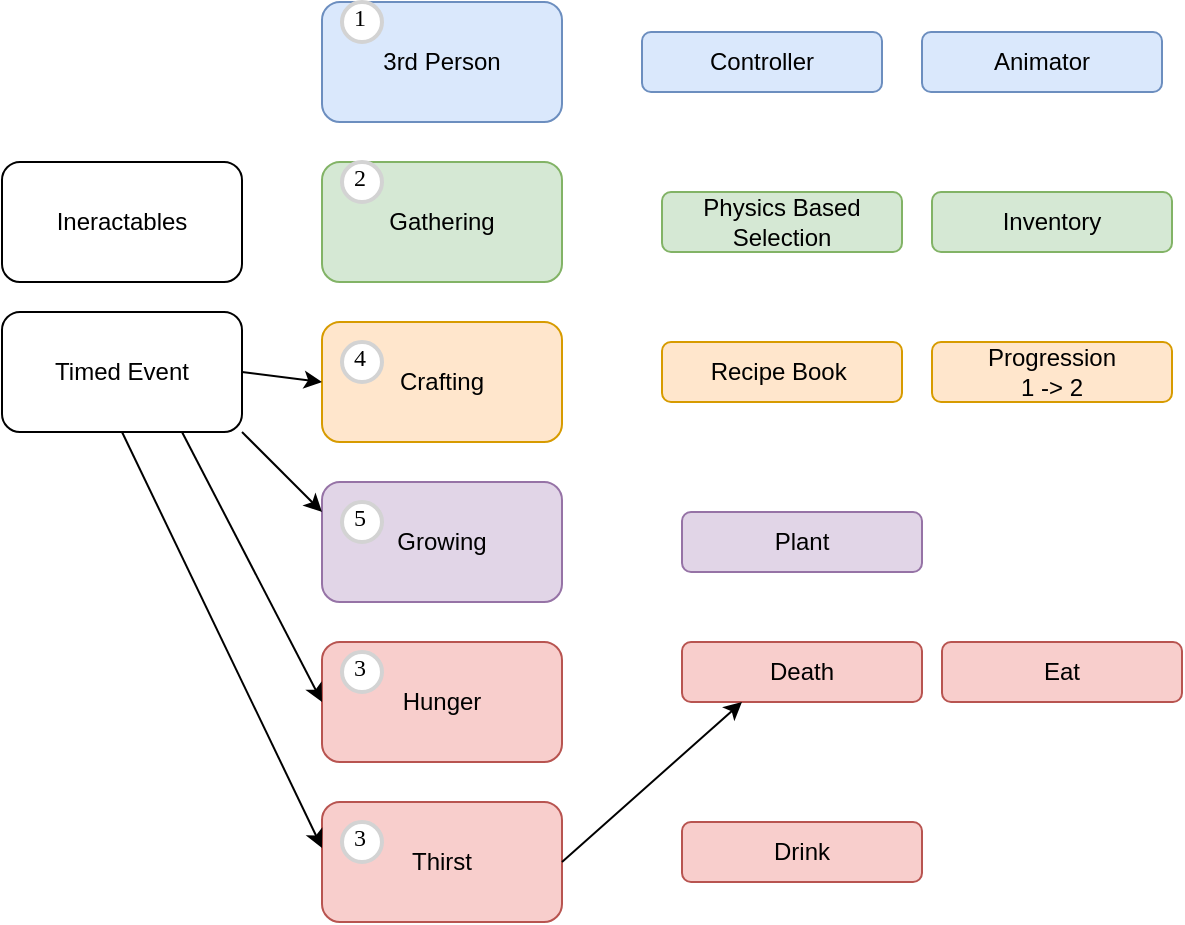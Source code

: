 <mxfile version="24.4.0" type="device" pages="4">
  <diagram name="Systems" id="SdEE0t2-WnKAj0X8NB9g">
    <mxGraphModel dx="2276" dy="803" grid="1" gridSize="10" guides="1" tooltips="1" connect="1" arrows="1" fold="1" page="1" pageScale="1" pageWidth="850" pageHeight="1100" math="0" shadow="0">
      <root>
        <mxCell id="0" />
        <mxCell id="1" parent="0" />
        <mxCell id="Hed4f5qXidcaYwtC0BpA-1" value="3rd Person" style="rounded=1;whiteSpace=wrap;html=1;fillColor=#dae8fc;strokeColor=#6c8ebf;" parent="1" vertex="1">
          <mxGeometry x="120" y="40" width="120" height="60" as="geometry" />
        </mxCell>
        <mxCell id="Hed4f5qXidcaYwtC0BpA-2" value="Gathering" style="rounded=1;whiteSpace=wrap;html=1;fillColor=#d5e8d4;strokeColor=#82b366;" parent="1" vertex="1">
          <mxGeometry x="120" y="120" width="120" height="60" as="geometry" />
        </mxCell>
        <mxCell id="Hed4f5qXidcaYwtC0BpA-3" value="Crafting" style="rounded=1;whiteSpace=wrap;html=1;fillColor=#ffe6cc;strokeColor=#d79b00;" parent="1" vertex="1">
          <mxGeometry x="120" y="200" width="120" height="60" as="geometry" />
        </mxCell>
        <mxCell id="Hed4f5qXidcaYwtC0BpA-4" value="Growing" style="rounded=1;whiteSpace=wrap;html=1;fillColor=#e1d5e7;strokeColor=#9673a6;" parent="1" vertex="1">
          <mxGeometry x="120" y="280" width="120" height="60" as="geometry" />
        </mxCell>
        <mxCell id="Hed4f5qXidcaYwtC0BpA-5" value="Hunger" style="rounded=1;whiteSpace=wrap;html=1;fillColor=#f8cecc;strokeColor=#b85450;" parent="1" vertex="1">
          <mxGeometry x="120" y="360" width="120" height="60" as="geometry" />
        </mxCell>
        <mxCell id="Hed4f5qXidcaYwtC0BpA-6" value="Thirst" style="rounded=1;whiteSpace=wrap;html=1;fillColor=#f8cecc;strokeColor=#b85450;" parent="1" vertex="1">
          <mxGeometry x="120" y="440" width="120" height="60" as="geometry" />
        </mxCell>
        <mxCell id="Hed4f5qXidcaYwtC0BpA-7" value="Controller" style="rounded=1;whiteSpace=wrap;html=1;fillColor=#dae8fc;strokeColor=#6c8ebf;" parent="1" vertex="1">
          <mxGeometry x="280" y="55" width="120" height="30" as="geometry" />
        </mxCell>
        <mxCell id="Hed4f5qXidcaYwtC0BpA-8" value="Animator" style="rounded=1;whiteSpace=wrap;html=1;fillColor=#dae8fc;strokeColor=#6c8ebf;" parent="1" vertex="1">
          <mxGeometry x="420" y="55" width="120" height="30" as="geometry" />
        </mxCell>
        <mxCell id="Hed4f5qXidcaYwtC0BpA-9" value="Physics Based Selection" style="rounded=1;whiteSpace=wrap;html=1;fillColor=#d5e8d4;strokeColor=#82b366;" parent="1" vertex="1">
          <mxGeometry x="290" y="135" width="120" height="30" as="geometry" />
        </mxCell>
        <mxCell id="Hed4f5qXidcaYwtC0BpA-10" value="Inventory" style="rounded=1;whiteSpace=wrap;html=1;fillColor=#d5e8d4;strokeColor=#82b366;" parent="1" vertex="1">
          <mxGeometry x="425" y="135" width="120" height="30" as="geometry" />
        </mxCell>
        <mxCell id="Hed4f5qXidcaYwtC0BpA-11" value="Ineractables" style="rounded=1;whiteSpace=wrap;html=1;" parent="1" vertex="1">
          <mxGeometry x="-40" y="120" width="120" height="60" as="geometry" />
        </mxCell>
        <mxCell id="Hed4f5qXidcaYwtC0BpA-12" value="Recipe Book&amp;nbsp;" style="rounded=1;whiteSpace=wrap;html=1;fillColor=#ffe6cc;strokeColor=#d79b00;" parent="1" vertex="1">
          <mxGeometry x="290" y="210" width="120" height="30" as="geometry" />
        </mxCell>
        <mxCell id="Hed4f5qXidcaYwtC0BpA-13" value="Progression&lt;div&gt;1 -&amp;gt; 2&lt;/div&gt;" style="rounded=1;whiteSpace=wrap;html=1;fillColor=#ffe6cc;strokeColor=#d79b00;" parent="1" vertex="1">
          <mxGeometry x="425" y="210" width="120" height="30" as="geometry" />
        </mxCell>
        <mxCell id="Hed4f5qXidcaYwtC0BpA-16" value="Plant" style="rounded=1;whiteSpace=wrap;html=1;fillColor=#e1d5e7;strokeColor=#9673a6;" parent="1" vertex="1">
          <mxGeometry x="300" y="295" width="120" height="30" as="geometry" />
        </mxCell>
        <mxCell id="Hed4f5qXidcaYwtC0BpA-18" value="Death" style="rounded=1;whiteSpace=wrap;html=1;fillColor=#f8cecc;strokeColor=#b85450;" parent="1" vertex="1">
          <mxGeometry x="300" y="360" width="120" height="30" as="geometry" />
        </mxCell>
        <mxCell id="Hed4f5qXidcaYwtC0BpA-20" value="" style="endArrow=classic;html=1;rounded=0;exitX=1;exitY=0.5;exitDx=0;exitDy=0;entryX=0.25;entryY=1;entryDx=0;entryDy=0;" parent="1" source="Hed4f5qXidcaYwtC0BpA-6" target="Hed4f5qXidcaYwtC0BpA-18" edge="1">
          <mxGeometry width="50" height="50" relative="1" as="geometry">
            <mxPoint x="400" y="430" as="sourcePoint" />
            <mxPoint x="450" y="380" as="targetPoint" />
          </mxGeometry>
        </mxCell>
        <mxCell id="Hed4f5qXidcaYwtC0BpA-22" value="Eat" style="rounded=1;whiteSpace=wrap;html=1;fillColor=#f8cecc;strokeColor=#b85450;" parent="1" vertex="1">
          <mxGeometry x="430" y="360" width="120" height="30" as="geometry" />
        </mxCell>
        <mxCell id="Hed4f5qXidcaYwtC0BpA-23" value="Drink" style="rounded=1;whiteSpace=wrap;html=1;fillColor=#f8cecc;strokeColor=#b85450;" parent="1" vertex="1">
          <mxGeometry x="300" y="450" width="120" height="30" as="geometry" />
        </mxCell>
        <mxCell id="Hed4f5qXidcaYwtC0BpA-24" value="Timed Event" style="rounded=1;whiteSpace=wrap;html=1;" parent="1" vertex="1">
          <mxGeometry x="-40" y="195" width="120" height="60" as="geometry" />
        </mxCell>
        <mxCell id="Hed4f5qXidcaYwtC0BpA-25" value="" style="endArrow=classic;html=1;rounded=0;exitX=1;exitY=0.5;exitDx=0;exitDy=0;entryX=0;entryY=0.5;entryDx=0;entryDy=0;" parent="1" source="Hed4f5qXidcaYwtC0BpA-24" target="Hed4f5qXidcaYwtC0BpA-3" edge="1">
          <mxGeometry width="50" height="50" relative="1" as="geometry">
            <mxPoint x="400" y="430" as="sourcePoint" />
            <mxPoint x="450" y="380" as="targetPoint" />
          </mxGeometry>
        </mxCell>
        <mxCell id="Hed4f5qXidcaYwtC0BpA-26" value="" style="endArrow=classic;html=1;rounded=0;exitX=1;exitY=1;exitDx=0;exitDy=0;entryX=0;entryY=0.25;entryDx=0;entryDy=0;" parent="1" source="Hed4f5qXidcaYwtC0BpA-24" target="Hed4f5qXidcaYwtC0BpA-4" edge="1">
          <mxGeometry width="50" height="50" relative="1" as="geometry">
            <mxPoint x="400" y="430" as="sourcePoint" />
            <mxPoint x="450" y="380" as="targetPoint" />
          </mxGeometry>
        </mxCell>
        <mxCell id="Hed4f5qXidcaYwtC0BpA-28" value="" style="endArrow=classic;html=1;rounded=0;exitX=0.75;exitY=1;exitDx=0;exitDy=0;entryX=0;entryY=0.5;entryDx=0;entryDy=0;" parent="1" source="Hed4f5qXidcaYwtC0BpA-24" target="Hed4f5qXidcaYwtC0BpA-5" edge="1">
          <mxGeometry width="50" height="50" relative="1" as="geometry">
            <mxPoint x="400" y="430" as="sourcePoint" />
            <mxPoint x="450" y="380" as="targetPoint" />
          </mxGeometry>
        </mxCell>
        <mxCell id="Hed4f5qXidcaYwtC0BpA-29" value="" style="endArrow=classic;html=1;rounded=0;exitX=0.5;exitY=1;exitDx=0;exitDy=0;entryX=0;entryY=0.383;entryDx=0;entryDy=0;entryPerimeter=0;" parent="1" source="Hed4f5qXidcaYwtC0BpA-24" target="Hed4f5qXidcaYwtC0BpA-6" edge="1">
          <mxGeometry width="50" height="50" relative="1" as="geometry">
            <mxPoint x="400" y="430" as="sourcePoint" />
            <mxPoint x="450" y="380" as="targetPoint" />
          </mxGeometry>
        </mxCell>
        <mxCell id="K-px1S9UWSGexoTjEBEh-1" value="1" style="ellipse;whiteSpace=wrap;html=1;aspect=fixed;strokeWidth=2;fontFamily=Tahoma;spacingBottom=4;spacingRight=2;strokeColor=#d3d3d3;" vertex="1" parent="1">
          <mxGeometry x="130" y="40" width="20" height="20" as="geometry" />
        </mxCell>
        <mxCell id="K-px1S9UWSGexoTjEBEh-2" value="2" style="ellipse;whiteSpace=wrap;html=1;aspect=fixed;strokeWidth=2;fontFamily=Tahoma;spacingBottom=4;spacingRight=2;strokeColor=#d3d3d3;" vertex="1" parent="1">
          <mxGeometry x="130" y="120" width="20" height="20" as="geometry" />
        </mxCell>
        <mxCell id="K-px1S9UWSGexoTjEBEh-3" value="3" style="ellipse;whiteSpace=wrap;html=1;aspect=fixed;strokeWidth=2;fontFamily=Tahoma;spacingBottom=4;spacingRight=2;strokeColor=#d3d3d3;" vertex="1" parent="1">
          <mxGeometry x="130" y="365" width="20" height="20" as="geometry" />
        </mxCell>
        <mxCell id="K-px1S9UWSGexoTjEBEh-4" value="3" style="ellipse;whiteSpace=wrap;html=1;aspect=fixed;strokeWidth=2;fontFamily=Tahoma;spacingBottom=4;spacingRight=2;strokeColor=#d3d3d3;" vertex="1" parent="1">
          <mxGeometry x="130" y="450" width="20" height="20" as="geometry" />
        </mxCell>
        <mxCell id="K-px1S9UWSGexoTjEBEh-5" value="4" style="ellipse;whiteSpace=wrap;html=1;aspect=fixed;strokeWidth=2;fontFamily=Tahoma;spacingBottom=4;spacingRight=2;strokeColor=#d3d3d3;" vertex="1" parent="1">
          <mxGeometry x="130" y="210" width="20" height="20" as="geometry" />
        </mxCell>
        <mxCell id="K-px1S9UWSGexoTjEBEh-6" value="5" style="ellipse;whiteSpace=wrap;html=1;aspect=fixed;strokeWidth=2;fontFamily=Tahoma;spacingBottom=4;spacingRight=2;strokeColor=#d3d3d3;" vertex="1" parent="1">
          <mxGeometry x="130" y="290" width="20" height="20" as="geometry" />
        </mxCell>
      </root>
    </mxGraphModel>
  </diagram>
  <diagram id="Nvrwrfe21Q7ezxUWSaIm" name="Interactables">
    <mxGraphModel dx="1426" dy="803" grid="1" gridSize="10" guides="1" tooltips="1" connect="1" arrows="1" fold="1" page="1" pageScale="1" pageWidth="850" pageHeight="1100" math="0" shadow="0">
      <root>
        <mxCell id="0" />
        <mxCell id="1" parent="0" />
        <mxCell id="aOiprLXdiRsKXYTKENrc-1" value="thatch" style="rounded=1;whiteSpace=wrap;html=1;" vertex="1" parent="1">
          <mxGeometry x="180" y="160" width="120" height="60" as="geometry" />
        </mxCell>
        <mxCell id="aOiprLXdiRsKXYTKENrc-2" value="rocks" style="rounded=1;whiteSpace=wrap;html=1;" vertex="1" parent="1">
          <mxGeometry x="180" y="80" width="120" height="60" as="geometry" />
        </mxCell>
        <mxCell id="aOiprLXdiRsKXYTKENrc-3" value="sticks" style="rounded=1;whiteSpace=wrap;html=1;" vertex="1" parent="1">
          <mxGeometry x="180" y="240" width="120" height="60" as="geometry" />
        </mxCell>
        <mxCell id="aOiprLXdiRsKXYTKENrc-4" value="log" style="rounded=1;whiteSpace=wrap;html=1;" vertex="1" parent="1">
          <mxGeometry x="320" y="240" width="120" height="60" as="geometry" />
        </mxCell>
        <mxCell id="aOiprLXdiRsKXYTKENrc-5" value="tree" style="rounded=1;whiteSpace=wrap;html=1;" vertex="1" parent="1">
          <mxGeometry x="490" y="240" width="120" height="60" as="geometry" />
        </mxCell>
        <mxCell id="aOiprLXdiRsKXYTKENrc-6" value="coconut" style="rounded=1;whiteSpace=wrap;html=1;" vertex="1" parent="1">
          <mxGeometry x="320" y="160" width="120" height="60" as="geometry" />
        </mxCell>
        <mxCell id="aOiprLXdiRsKXYTKENrc-7" value="pineapple" style="rounded=1;whiteSpace=wrap;html=1;" vertex="1" parent="1">
          <mxGeometry x="480" y="160" width="120" height="60" as="geometry" />
        </mxCell>
        <mxCell id="aOiprLXdiRsKXYTKENrc-8" value="banana" style="rounded=1;whiteSpace=wrap;html=1;" vertex="1" parent="1">
          <mxGeometry x="640" y="160" width="120" height="60" as="geometry" />
        </mxCell>
        <mxCell id="aOiprLXdiRsKXYTKENrc-9" value="mango" style="rounded=1;whiteSpace=wrap;html=1;" vertex="1" parent="1">
          <mxGeometry x="800" y="160" width="120" height="60" as="geometry" />
        </mxCell>
        <mxCell id="aOiprLXdiRsKXYTKENrc-10" value="aloe vera" style="rounded=1;whiteSpace=wrap;html=1;" vertex="1" parent="1">
          <mxGeometry x="950" y="160" width="120" height="60" as="geometry" />
        </mxCell>
        <mxCell id="aOiprLXdiRsKXYTKENrc-11" value="lavender" style="rounded=1;whiteSpace=wrap;html=1;" vertex="1" parent="1">
          <mxGeometry x="1100" y="160" width="120" height="60" as="geometry" />
        </mxCell>
        <mxCell id="aOiprLXdiRsKXYTKENrc-12" value="sea weed" style="rounded=1;whiteSpace=wrap;html=1;" vertex="1" parent="1">
          <mxGeometry x="1240" y="160" width="120" height="60" as="geometry" />
        </mxCell>
        <mxCell id="aOiprLXdiRsKXYTKENrc-13" value="clams" style="rounded=1;whiteSpace=wrap;html=1;" vertex="1" parent="1">
          <mxGeometry x="180" y="320" width="120" height="60" as="geometry" />
        </mxCell>
        <mxCell id="aOiprLXdiRsKXYTKENrc-14" value="musscles" style="rounded=1;whiteSpace=wrap;html=1;" vertex="1" parent="1">
          <mxGeometry x="340" y="320" width="120" height="60" as="geometry" />
        </mxCell>
        <mxCell id="aOiprLXdiRsKXYTKENrc-15" value="shrimp" style="rounded=1;whiteSpace=wrap;html=1;" vertex="1" parent="1">
          <mxGeometry x="490" y="320" width="120" height="60" as="geometry" />
        </mxCell>
        <mxCell id="aOiprLXdiRsKXYTKENrc-16" value="crab" style="rounded=1;whiteSpace=wrap;html=1;" vertex="1" parent="1">
          <mxGeometry x="650" y="320" width="120" height="60" as="geometry" />
        </mxCell>
        <mxCell id="aOiprLXdiRsKXYTKENrc-17" value="fish" style="rounded=1;whiteSpace=wrap;html=1;" vertex="1" parent="1">
          <mxGeometry x="180" y="400" width="120" height="60" as="geometry" />
        </mxCell>
        <mxCell id="aOiprLXdiRsKXYTKENrc-18" value="calabash&amp;nbsp;&lt;div&gt;water bottle&lt;/div&gt;" style="rounded=1;whiteSpace=wrap;html=1;" vertex="1" parent="1">
          <mxGeometry x="1390" y="160" width="120" height="60" as="geometry" />
        </mxCell>
        <mxCell id="aOiprLXdiRsKXYTKENrc-19" value="drinking water" style="rounded=1;whiteSpace=wrap;html=1;" vertex="1" parent="1">
          <mxGeometry x="180" y="480" width="120" height="60" as="geometry" />
        </mxCell>
      </root>
    </mxGraphModel>
  </diagram>
  <diagram id="_Qry9YBXir1svx9U9fO8" name="Recipes">
    <mxGraphModel dx="1426" dy="803" grid="1" gridSize="10" guides="1" tooltips="1" connect="1" arrows="1" fold="1" page="1" pageScale="1" pageWidth="850" pageHeight="1100" math="0" shadow="0">
      <root>
        <mxCell id="0" />
        <mxCell id="1" parent="0" />
        <mxCell id="JFRIUkj7zjLYnPx-yCGj-1" value="canteen" style="rounded=1;whiteSpace=wrap;html=1;" vertex="1" parent="1">
          <mxGeometry x="120" y="140" width="120" height="60" as="geometry" />
        </mxCell>
        <mxCell id="JFRIUkj7zjLYnPx-yCGj-3" value="axe" style="rounded=1;whiteSpace=wrap;html=1;" vertex="1" parent="1">
          <mxGeometry x="120" y="240" width="120" height="60" as="geometry" />
        </mxCell>
        <mxCell id="JFRIUkj7zjLYnPx-yCGj-4" value="pick" style="rounded=1;whiteSpace=wrap;html=1;" vertex="1" parent="1">
          <mxGeometry x="430" y="240" width="120" height="60" as="geometry" />
        </mxCell>
        <mxCell id="JFRIUkj7zjLYnPx-yCGj-5" value="crab trap" style="rounded=1;whiteSpace=wrap;html=1;" vertex="1" parent="1">
          <mxGeometry x="120" y="330" width="120" height="60" as="geometry" />
        </mxCell>
        <mxCell id="JFRIUkj7zjLYnPx-yCGj-6" value="fish net" style="rounded=1;whiteSpace=wrap;html=1;" vertex="1" parent="1">
          <mxGeometry x="270" y="330" width="120" height="60" as="geometry" />
        </mxCell>
        <mxCell id="JFRIUkj7zjLYnPx-yCGj-7" value="shovel" style="rounded=1;whiteSpace=wrap;html=1;" vertex="1" parent="1">
          <mxGeometry x="270" y="240" width="120" height="60" as="geometry" />
        </mxCell>
        <mxCell id="JFRIUkj7zjLYnPx-yCGj-8" value="bucket" style="rounded=1;whiteSpace=wrap;html=1;" vertex="1" parent="1">
          <mxGeometry x="580" y="240" width="120" height="60" as="geometry" />
        </mxCell>
        <mxCell id="JFRIUkj7zjLYnPx-yCGj-9" value="fire pit" style="rounded=1;whiteSpace=wrap;html=1;" vertex="1" parent="1">
          <mxGeometry x="120" y="430" width="120" height="60" as="geometry" />
        </mxCell>
        <mxCell id="JFRIUkj7zjLYnPx-yCGj-10" value="torch" style="rounded=1;whiteSpace=wrap;html=1;" vertex="1" parent="1">
          <mxGeometry x="120" y="520" width="120" height="60" as="geometry" />
        </mxCell>
        <mxCell id="JFRIUkj7zjLYnPx-yCGj-11" value="hammock/sleeping bag" style="rounded=1;whiteSpace=wrap;html=1;" vertex="1" parent="1">
          <mxGeometry x="120" y="610" width="120" height="60" as="geometry" />
        </mxCell>
        <mxCell id="JFRIUkj7zjLYnPx-yCGj-12" value="bag" style="rounded=1;whiteSpace=wrap;html=1;" vertex="1" parent="1">
          <mxGeometry x="120" y="700" width="120" height="60" as="geometry" />
        </mxCell>
        <mxCell id="JFRIUkj7zjLYnPx-yCGj-13" value="shelter" style="rounded=1;whiteSpace=wrap;html=1;" vertex="1" parent="1">
          <mxGeometry x="120" y="800" width="120" height="60" as="geometry" />
        </mxCell>
        <mxCell id="JFRIUkj7zjLYnPx-yCGj-14" value="pan" style="rounded=1;whiteSpace=wrap;html=1;" vertex="1" parent="1">
          <mxGeometry x="120" y="880" width="120" height="60" as="geometry" />
        </mxCell>
        <mxCell id="JFRIUkj7zjLYnPx-yCGj-15" value="spear" style="rounded=1;whiteSpace=wrap;html=1;" vertex="1" parent="1">
          <mxGeometry x="120" y="960" width="120" height="60" as="geometry" />
        </mxCell>
        <mxCell id="JFRIUkj7zjLYnPx-yCGj-16" value="boat" style="rounded=1;whiteSpace=wrap;html=1;" vertex="1" parent="1">
          <mxGeometry x="120" y="1030" width="120" height="60" as="geometry" />
        </mxCell>
        <mxCell id="JFRIUkj7zjLYnPx-yCGj-17" value="hoe" style="rounded=1;whiteSpace=wrap;html=1;" vertex="1" parent="1">
          <mxGeometry x="720" y="240" width="120" height="60" as="geometry" />
        </mxCell>
        <mxCell id="JFRIUkj7zjLYnPx-yCGj-18" value="knife" style="rounded=1;whiteSpace=wrap;html=1;" vertex="1" parent="1">
          <mxGeometry x="870" y="240" width="120" height="60" as="geometry" />
        </mxCell>
      </root>
    </mxGraphModel>
  </diagram>
  <diagram id="XZBs-cfQzux5KX5i66fr" name="Assests">
    <mxGraphModel dx="1426" dy="803" grid="1" gridSize="10" guides="1" tooltips="1" connect="1" arrows="1" fold="1" page="1" pageScale="1" pageWidth="850" pageHeight="1100" math="0" shadow="0">
      <root>
        <mxCell id="0" />
        <mxCell id="1" parent="0" />
        <mxCell id="tw2XT_5u5YZaHBZmA1iQ-1" value="character model" style="rounded=1;whiteSpace=wrap;html=1;" vertex="1" parent="1">
          <mxGeometry x="170" y="100" width="120" height="60" as="geometry" />
        </mxCell>
        <mxCell id="tw2XT_5u5YZaHBZmA1iQ-2" value="terrain" style="rounded=1;whiteSpace=wrap;html=1;" vertex="1" parent="1">
          <mxGeometry x="170" y="200" width="120" height="60" as="geometry" />
        </mxCell>
        <mxCell id="tw2XT_5u5YZaHBZmA1iQ-3" value="water" style="rounded=1;whiteSpace=wrap;html=1;" vertex="1" parent="1">
          <mxGeometry x="170" y="300" width="120" height="60" as="geometry" />
        </mxCell>
        <mxCell id="tw2XT_5u5YZaHBZmA1iQ-4" value="day/night" style="rounded=1;whiteSpace=wrap;html=1;" vertex="1" parent="1">
          <mxGeometry x="170" y="400" width="120" height="60" as="geometry" />
        </mxCell>
        <mxCell id="tw2XT_5u5YZaHBZmA1iQ-5" value="tools" style="rounded=1;whiteSpace=wrap;html=1;" vertex="1" parent="1">
          <mxGeometry x="170" y="490" width="120" height="60" as="geometry" />
        </mxCell>
        <mxCell id="tw2XT_5u5YZaHBZmA1iQ-6" value="constructed objects" style="rounded=1;whiteSpace=wrap;html=1;" vertex="1" parent="1">
          <mxGeometry x="170" y="580" width="120" height="60" as="geometry" />
        </mxCell>
        <mxCell id="tw2XT_5u5YZaHBZmA1iQ-7" value="interactable objects" style="rounded=1;whiteSpace=wrap;html=1;" vertex="1" parent="1">
          <mxGeometry x="170" y="680" width="120" height="60" as="geometry" />
        </mxCell>
        <mxCell id="tw2XT_5u5YZaHBZmA1iQ-9" value="1" style="ellipse;whiteSpace=wrap;html=1;aspect=fixed;strokeWidth=2;fontFamily=Tahoma;spacingBottom=4;spacingRight=2;strokeColor=#d3d3d3;" vertex="1" parent="1">
          <mxGeometry x="180" y="100" width="20" height="20" as="geometry" />
        </mxCell>
        <mxCell id="tw2XT_5u5YZaHBZmA1iQ-10" value="2" style="ellipse;whiteSpace=wrap;html=1;aspect=fixed;strokeWidth=2;fontFamily=Tahoma;spacingBottom=4;spacingRight=2;strokeColor=#d3d3d3;" vertex="1" parent="1">
          <mxGeometry x="180" y="200" width="20" height="20" as="geometry" />
        </mxCell>
        <mxCell id="tw2XT_5u5YZaHBZmA1iQ-11" value="3" style="ellipse;whiteSpace=wrap;html=1;aspect=fixed;strokeWidth=2;fontFamily=Tahoma;spacingBottom=4;spacingRight=2;strokeColor=#d3d3d3;" vertex="1" parent="1">
          <mxGeometry x="180" y="400" width="20" height="20" as="geometry" />
        </mxCell>
        <mxCell id="tw2XT_5u5YZaHBZmA1iQ-12" value="4" style="ellipse;whiteSpace=wrap;html=1;aspect=fixed;strokeWidth=2;fontFamily=Tahoma;spacingBottom=4;spacingRight=2;strokeColor=#d3d3d3;" vertex="1" parent="1">
          <mxGeometry x="180" y="310" width="20" height="20" as="geometry" />
        </mxCell>
        <mxCell id="tw2XT_5u5YZaHBZmA1iQ-13" value="5" style="ellipse;whiteSpace=wrap;html=1;aspect=fixed;strokeWidth=2;fontFamily=Tahoma;spacingBottom=4;spacingRight=2;strokeColor=#d3d3d3;" vertex="1" parent="1">
          <mxGeometry x="180" y="680" width="20" height="20" as="geometry" />
        </mxCell>
        <mxCell id="tw2XT_5u5YZaHBZmA1iQ-14" value="6" style="ellipse;whiteSpace=wrap;html=1;aspect=fixed;strokeWidth=2;fontFamily=Tahoma;spacingBottom=4;spacingRight=2;strokeColor=#d3d3d3;" vertex="1" parent="1">
          <mxGeometry x="180" y="490" width="20" height="20" as="geometry" />
        </mxCell>
        <mxCell id="tw2XT_5u5YZaHBZmA1iQ-15" value="7" style="ellipse;whiteSpace=wrap;html=1;aspect=fixed;strokeWidth=2;fontFamily=Tahoma;spacingBottom=4;spacingRight=2;strokeColor=#d3d3d3;" vertex="1" parent="1">
          <mxGeometry x="180" y="580" width="20" height="20" as="geometry" />
        </mxCell>
      </root>
    </mxGraphModel>
  </diagram>
</mxfile>
